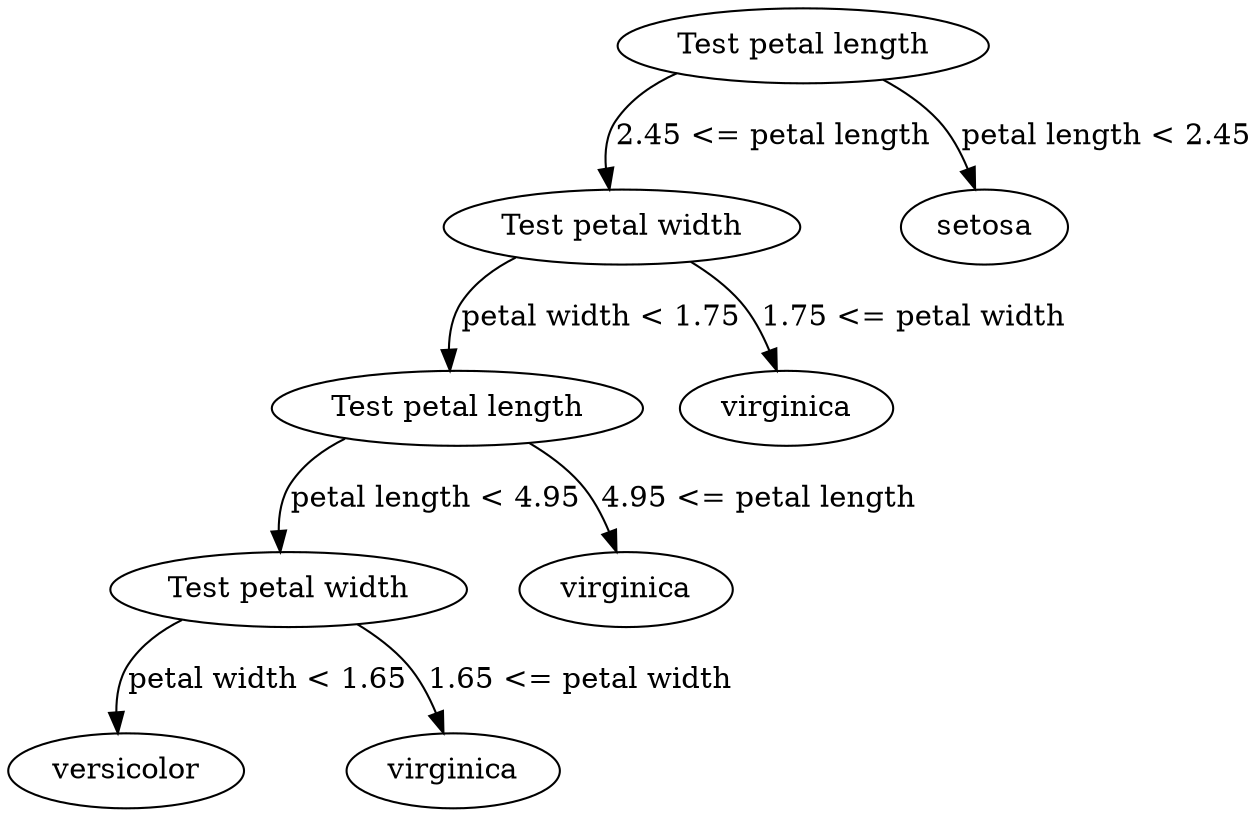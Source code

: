 // A network
digraph {
	1 [label="Test petal length"]
	2 [label="Test petal width"]
	3 [label="Test petal length"]
	4 [label="Test petal width"]
	5 [label=setosa]
	6 [label=versicolor]
	7 [label=virginica]
	8 [label=virginica]
	9 [label=virginica]
	1 -> 5 [label="petal length < 2.45"]
	1 -> 2 [label="2.45 <= petal length"]
	2 -> 3 [label="petal width < 1.75"]
	2 -> 9 [label="1.75 <= petal width"]
	3 -> 4 [label="petal length < 4.95"]
	3 -> 8 [label="4.95 <= petal length"]
	4 -> 6 [label="petal width < 1.65"]
	4 -> 7 [label="1.65 <= petal width"]
}
